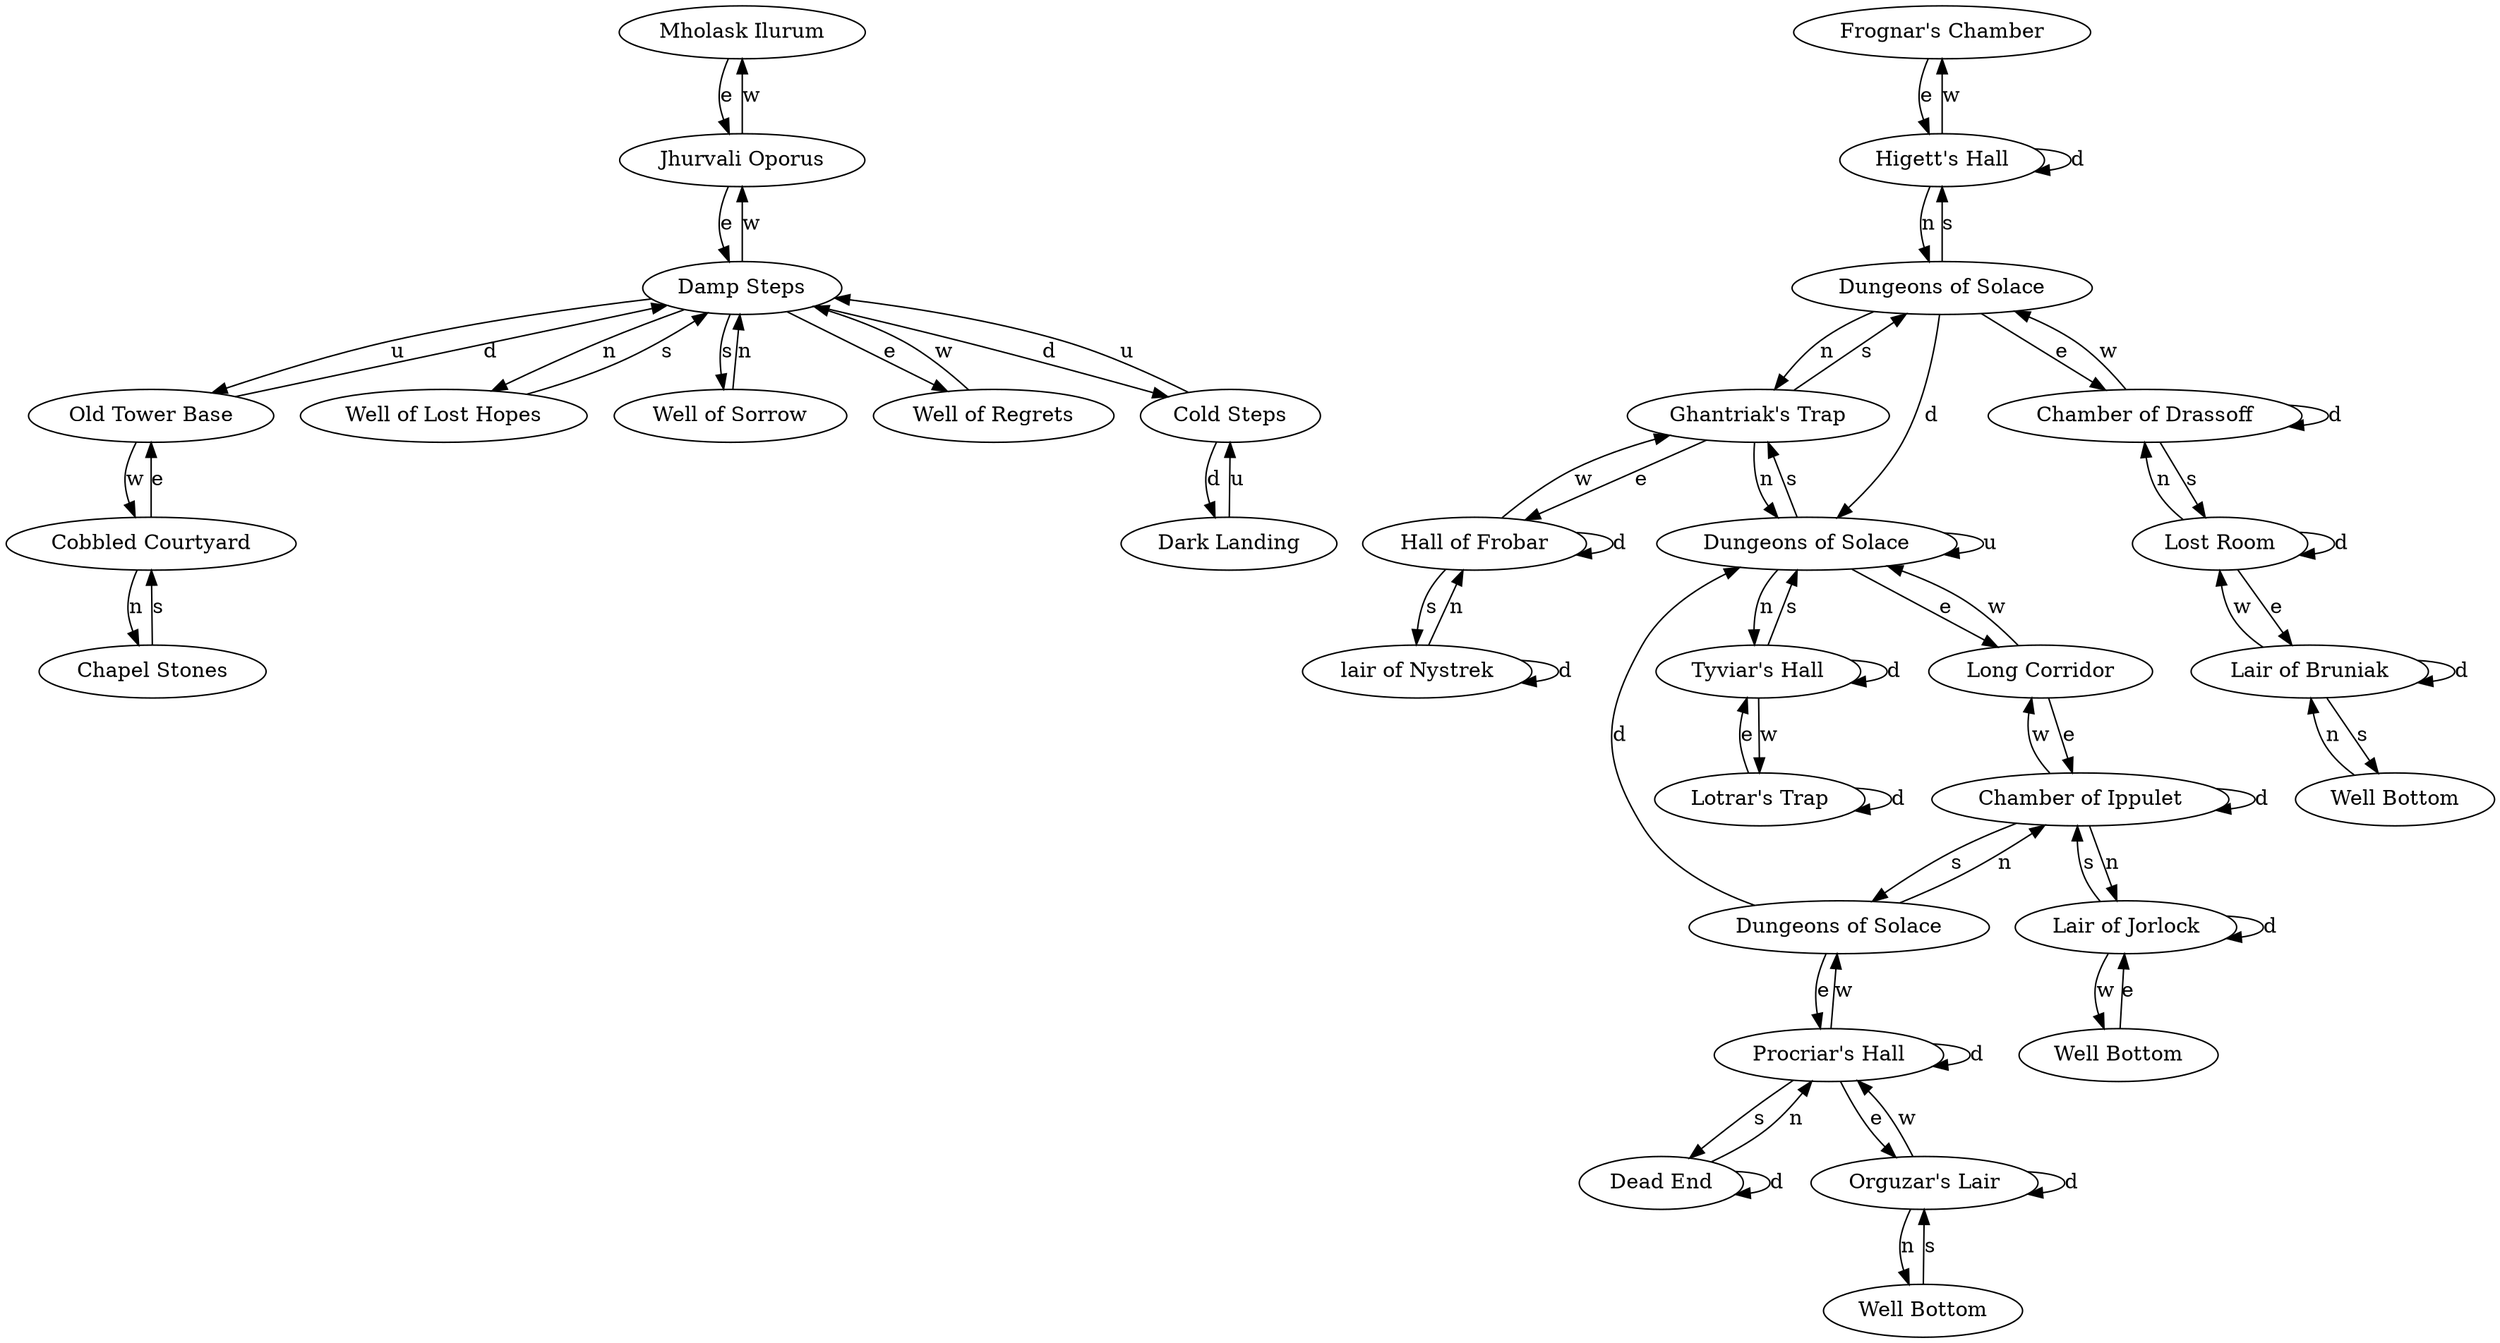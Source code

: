 digraph monster {
room_563 [label="Mholask Ilurum"];
room_563 -> room_564 [label="e"];
room_564 [label="Jhurvali Oporus"];
room_564 -> room_617 [label="e"];
room_564 -> room_563 [label="w"];
room_582 [label="Frognar's Chamber"];
room_582 -> room_629 [label="e"];
room_614 [label="Cobbled Courtyard"];
room_614 -> room_615 [label="n"];
room_614 -> room_616 [label="e"];
room_615 [label="Chapel Stones"];
room_615 -> room_614 [label="s"];
room_616 [label="Old Tower Base"];
room_616 -> room_614 [label="w"];
room_616 -> room_617 [label="d"];
room_617 [label="Damp Steps"];
room_617 -> room_620 [label="n"];
room_617 -> room_619 [label="s"];
room_617 -> room_618 [label="e"];
room_617 -> room_564 [label="w"];
room_617 -> room_616 [label="u"];
room_617 -> room_621 [label="d"];
room_618 [label="Well of Regrets"];
room_618 -> room_617 [label="w"];
room_619 [label="Well of Sorrow"];
room_619 -> room_617 [label="n"];
room_620 [label="Well of Lost Hopes"];
room_620 -> room_617 [label="s"];
room_621 [label="Cold Steps"];
room_621 -> room_617 [label="u"];
room_621 -> room_622 [label="d"];
room_622 [label="Dark Landing"];
room_622 -> room_621 [label="u"];
room_624 [label="Ghantriak's Trap"];
room_624 -> room_625 [label="n"];
room_624 -> room_628 [label="s"];
room_624 -> room_634 [label="e"];
room_625 [label="Dungeons of Solace"];
room_625 -> room_626 [label="n"];
room_625 -> room_624 [label="s"];
room_625 -> room_635 [label="e"];
room_625 -> room_625 [label="u"];
room_626 [label="Tyviar's Hall"];
room_626 -> room_625 [label="s"];
room_626 -> room_627 [label="w"];
room_626 -> room_626 [label="d"];
room_627 [label="Lotrar's Trap"];
room_627 -> room_626 [label="e"];
room_627 -> room_627 [label="d"];
room_628 [label="Dungeons of Solace"];
room_628 -> room_624 [label="n"];
room_628 -> room_629 [label="s"];
room_628 -> room_630 [label="e"];
room_628 -> room_625 [label="d"];
room_629 [label="Higett's Hall"];
room_629 -> room_628 [label="n"];
room_629 -> room_582 [label="w"];
room_629 -> room_629 [label="d"];
room_630 [label="Chamber of Drassoff"];
room_630 -> room_631 [label="s"];
room_630 -> room_628 [label="w"];
room_630 -> room_630 [label="d"];
room_631 [label="Lost Room"];
room_631 -> room_630 [label="n"];
room_631 -> room_632 [label="e"];
room_631 -> room_631 [label="d"];
room_632 [label="Lair of Bruniak"];
room_632 -> room_643 [label="s"];
room_632 -> room_631 [label="w"];
room_632 -> room_632 [label="d"];
room_633 [label="lair of Nystrek"];
room_633 -> room_634 [label="n"];
room_633 -> room_633 [label="d"];
room_634 [label="Hall of Frobar"];
room_634 -> room_633 [label="s"];
room_634 -> room_624 [label="w"];
room_634 -> room_634 [label="d"];
room_635 [label="Long Corridor"];
room_635 -> room_637 [label="e"];
room_635 -> room_625 [label="w"];
room_636 [label="Lair of Jorlock"];
room_636 -> room_637 [label="s"];
room_636 -> room_644 [label="w"];
room_636 -> room_636 [label="d"];
room_637 [label="Chamber of Ippulet"];
room_637 -> room_636 [label="n"];
room_637 -> room_638 [label="s"];
room_637 -> room_635 [label="w"];
room_637 -> room_637 [label="d"];
room_638 [label="Dungeons of Solace"];
room_638 -> room_637 [label="n"];
room_638 -> room_639 [label="e"];
room_638 -> room_625 [label="d"];
room_639 [label="Procriar's Hall"];
room_639 -> room_641 [label="s"];
room_639 -> room_640 [label="e"];
room_639 -> room_638 [label="w"];
room_639 -> room_639 [label="d"];
room_640 [label="Orguzar's Lair"];
room_640 -> room_642 [label="n"];
room_640 -> room_639 [label="w"];
room_640 -> room_640 [label="d"];
room_641 [label="Dead End"];
room_641 -> room_639 [label="n"];
room_641 -> room_641 [label="d"];
room_642 [label="Well Bottom"];
room_642 -> room_640 [label="s"];
room_643 [label="Well Bottom"];
room_643 -> room_632 [label="n"];
room_644 [label="Well Bottom"];
room_644 -> room_636 [label="e"];
}
